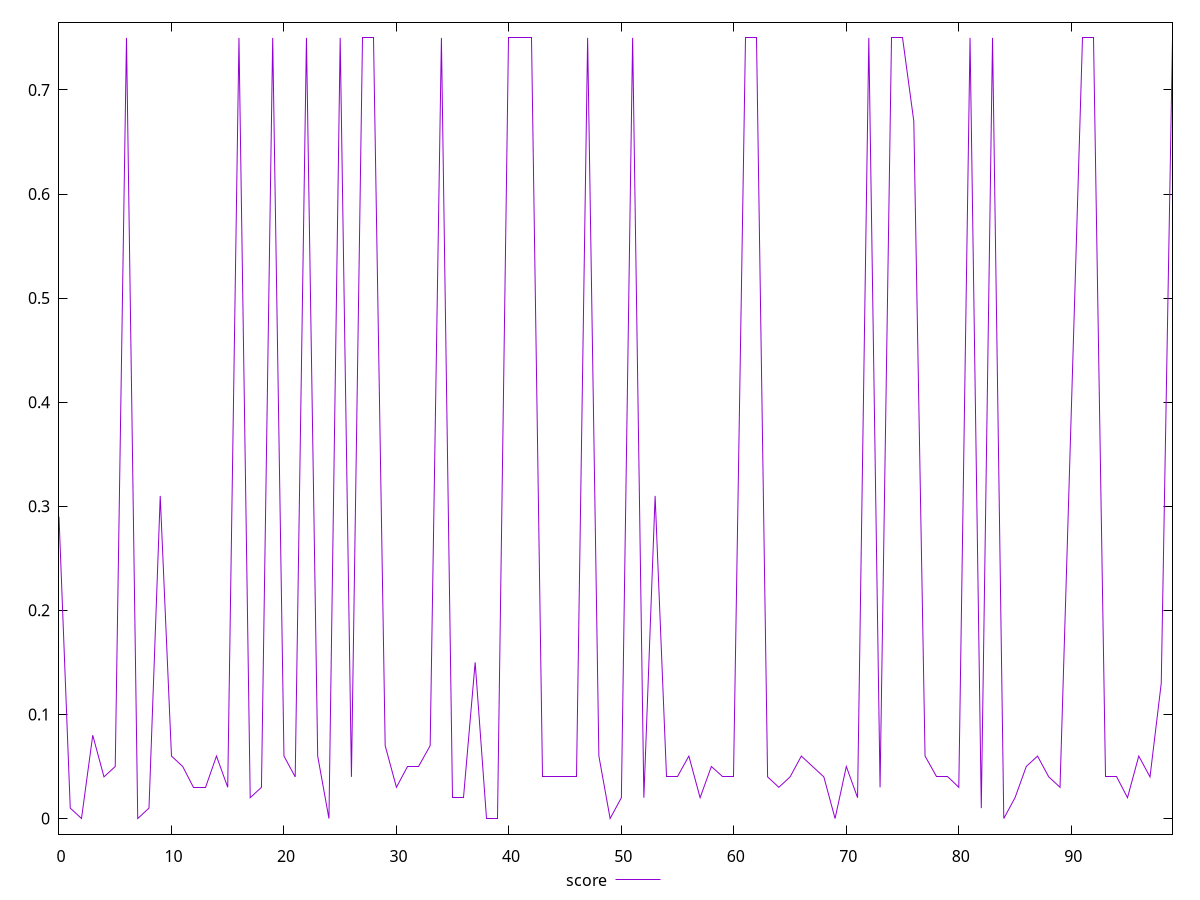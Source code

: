 reset

$score <<EOF
0 0.29
1 0.01
2 0
3 0.08
4 0.04
5 0.05
6 0.75
7 0
8 0.01
9 0.31
10 0.06
11 0.05
12 0.03
13 0.03
14 0.06
15 0.03
16 0.75
17 0.02
18 0.03
19 0.75
20 0.06
21 0.04
22 0.75
23 0.06
24 0
25 0.75
26 0.04
27 0.75
28 0.75
29 0.07
30 0.03
31 0.05
32 0.05
33 0.07
34 0.75
35 0.02
36 0.02
37 0.15
38 0
39 0
40 0.75
41 0.75
42 0.75
43 0.04
44 0.04
45 0.04
46 0.04
47 0.75
48 0.06
49 0
50 0.02
51 0.75
52 0.02
53 0.31
54 0.04
55 0.04
56 0.06
57 0.02
58 0.05
59 0.04
60 0.04
61 0.75
62 0.75
63 0.04
64 0.03
65 0.04
66 0.06
67 0.05
68 0.04
69 0
70 0.05
71 0.02
72 0.75
73 0.03
74 0.75
75 0.75
76 0.67
77 0.06
78 0.04
79 0.04
80 0.03
81 0.75
82 0.01
83 0.75
84 0
85 0.02
86 0.05
87 0.06
88 0.04
89 0.03
91 0.75
92 0.75
93 0.04
94 0.04
95 0.02
96 0.06
97 0.04
98 0.13
99 0.75
EOF

set key outside below
set xrange [0:99]
set yrange [-0.015:0.765]
set trange [-0.015:0.765]
set terminal svg size 640, 500 enhanced background rgb 'white'
set output "report/report_00029_2021-02-24T13-36-40.390Z/uses-text-compression/samples/card/score/values.svg"

plot $score title "score" with line

reset
